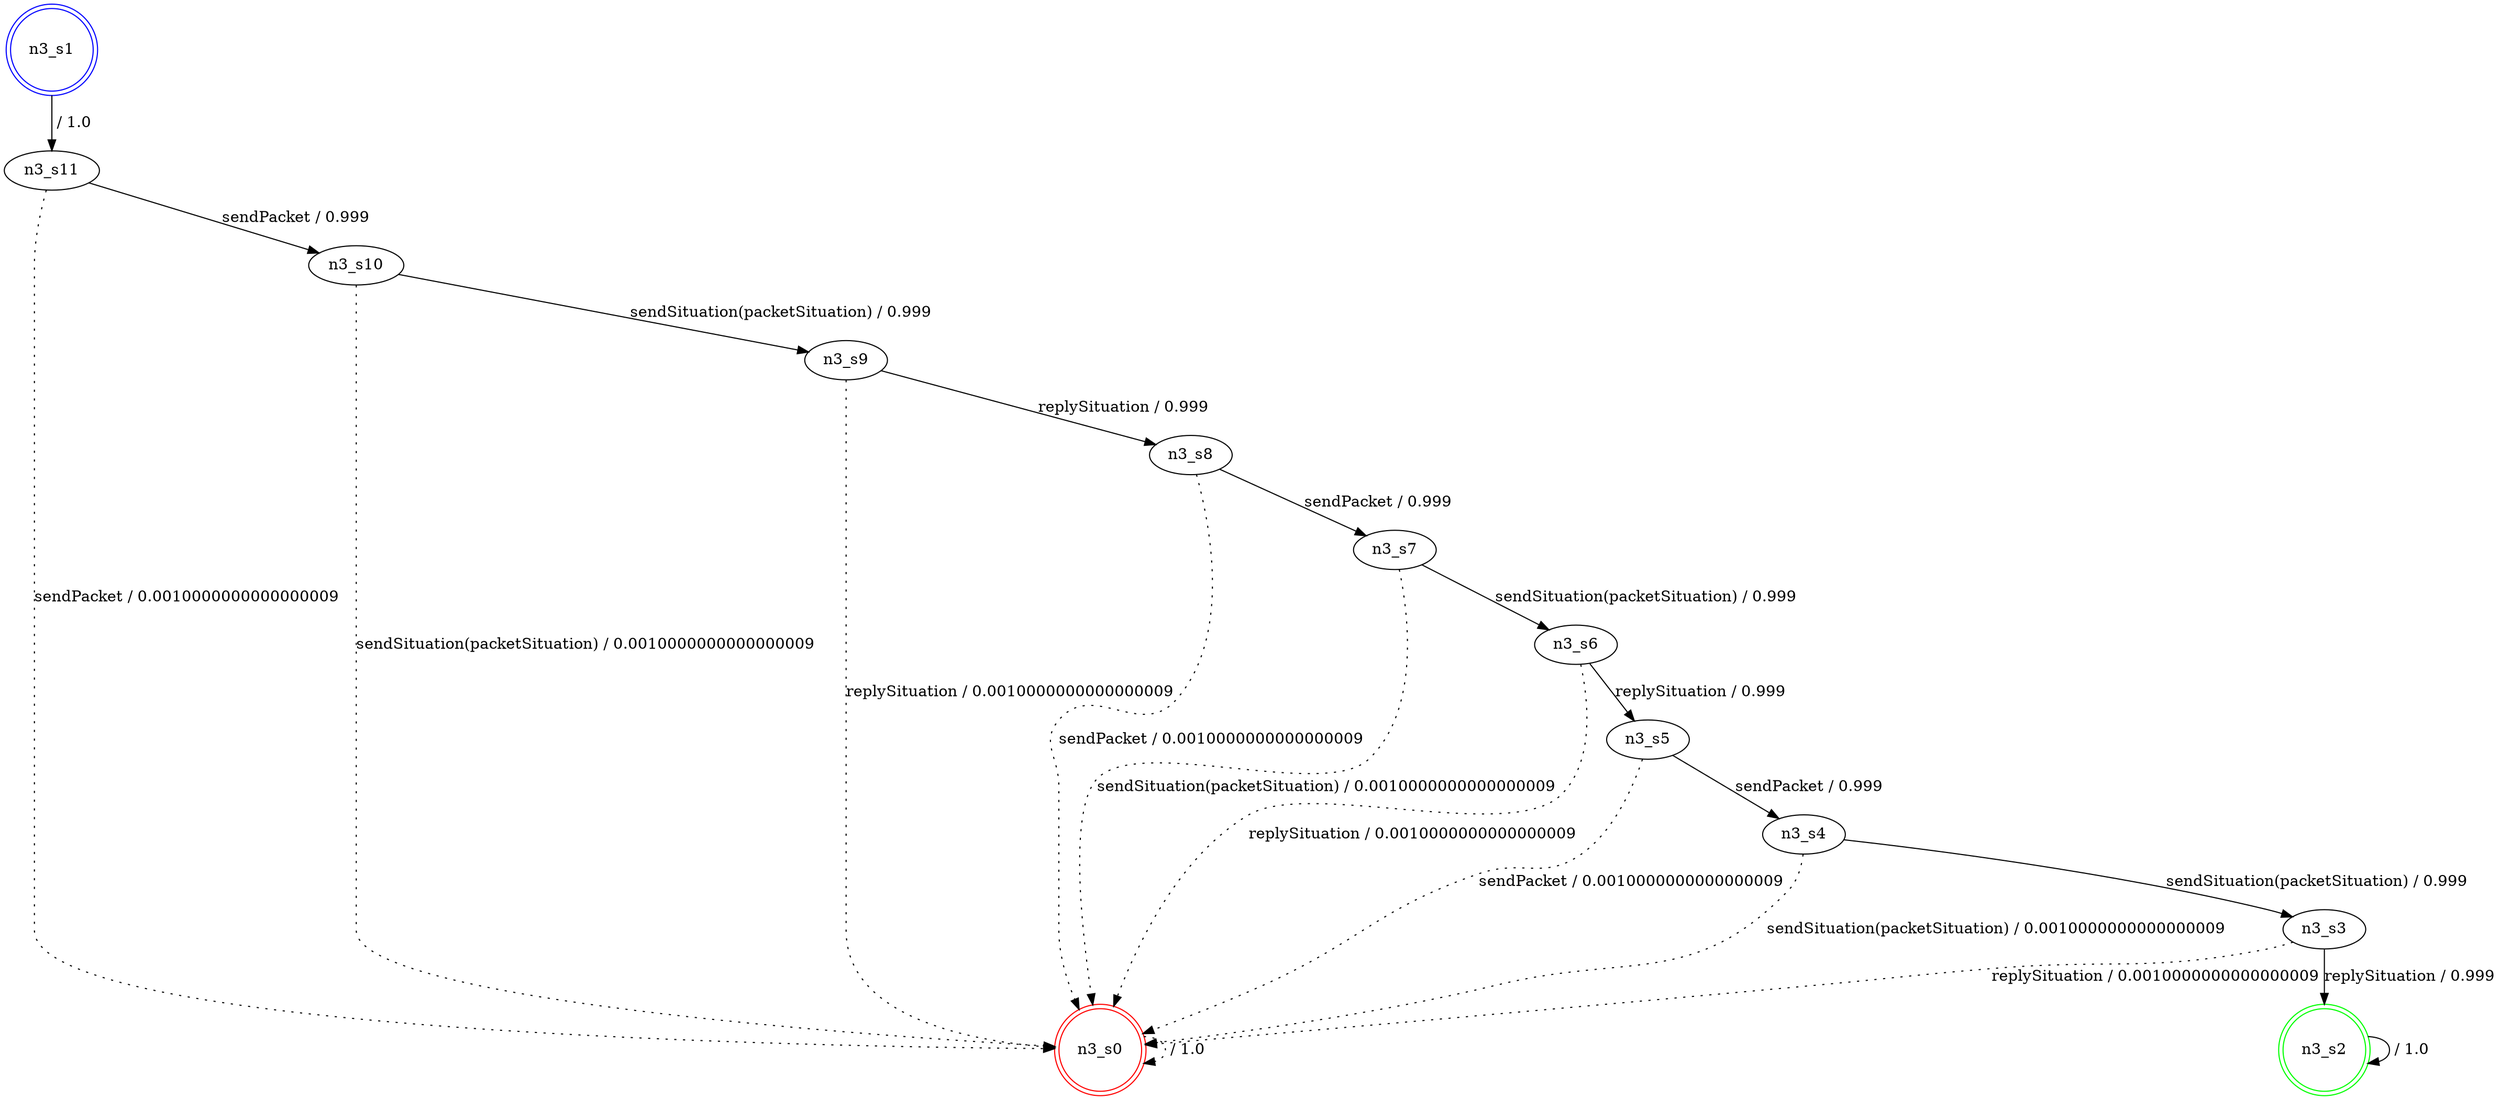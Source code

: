 digraph graphname {
n3_s0 [label="n3_s0",color=red,shape=doublecircle ];
n3_s1 [label="n3_s1",color=blue,shape=doublecircle ];
n3_s2 [label="n3_s2",color=green,shape=doublecircle ];
n3_s3 [label="n3_s3" ];
n3_s4 [label="n3_s4" ];
n3_s5 [label="n3_s5" ];
n3_s6 [label="n3_s6" ];
n3_s7 [label="n3_s7" ];
n3_s8 [label="n3_s8" ];
n3_s9 [label="n3_s9" ];
n3_s10 [label="n3_s10" ];
n3_s11 [label="n3_s11" ];
n3_s0 -> n3_s0 [label=" / 1.0", style=dotted];
n3_s1 -> n3_s11 [label=" / 1.0"];
n3_s2 -> n3_s2 [label=" / 1.0"];
n3_s3 -> n3_s2 [label="replySituation / 0.999"];
n3_s3 -> n3_s0 [label="replySituation / 0.0010000000000000009", style=dotted];
n3_s4 -> n3_s3 [label="sendSituation(packetSituation) / 0.999"];
n3_s4 -> n3_s0 [label="sendSituation(packetSituation) / 0.0010000000000000009", style=dotted];
n3_s5 -> n3_s4 [label="sendPacket / 0.999"];
n3_s5 -> n3_s0 [label="sendPacket / 0.0010000000000000009", style=dotted];
n3_s6 -> n3_s5 [label="replySituation / 0.999"];
n3_s6 -> n3_s0 [label="replySituation / 0.0010000000000000009", style=dotted];
n3_s7 -> n3_s6 [label="sendSituation(packetSituation) / 0.999"];
n3_s7 -> n3_s0 [label="sendSituation(packetSituation) / 0.0010000000000000009", style=dotted];
n3_s8 -> n3_s7 [label="sendPacket / 0.999"];
n3_s8 -> n3_s0 [label="sendPacket / 0.0010000000000000009", style=dotted];
n3_s9 -> n3_s8 [label="replySituation / 0.999"];
n3_s9 -> n3_s0 [label="replySituation / 0.0010000000000000009", style=dotted];
n3_s10 -> n3_s9 [label="sendSituation(packetSituation) / 0.999"];
n3_s10 -> n3_s0 [label="sendSituation(packetSituation) / 0.0010000000000000009", style=dotted];
n3_s11 -> n3_s10 [label="sendPacket / 0.999"];
n3_s11 -> n3_s0 [label="sendPacket / 0.0010000000000000009", style=dotted];
}